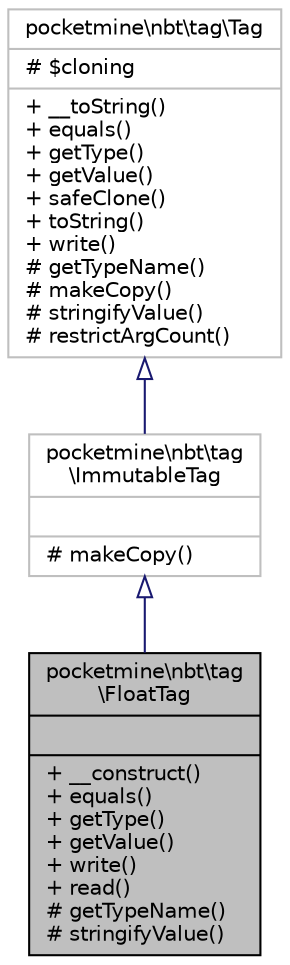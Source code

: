digraph "pocketmine\nbt\tag\FloatTag"
{
 // INTERACTIVE_SVG=YES
 // LATEX_PDF_SIZE
  edge [fontname="Helvetica",fontsize="10",labelfontname="Helvetica",labelfontsize="10"];
  node [fontname="Helvetica",fontsize="10",shape=record];
  Node1 [label="{pocketmine\\nbt\\tag\l\\FloatTag\n||+ __construct()\l+ equals()\l+ getType()\l+ getValue()\l+ write()\l+ read()\l# getTypeName()\l# stringifyValue()\l}",height=0.2,width=0.4,color="black", fillcolor="grey75", style="filled", fontcolor="black",tooltip=" "];
  Node2 -> Node1 [dir="back",color="midnightblue",fontsize="10",style="solid",arrowtail="onormal",fontname="Helvetica"];
  Node2 [label="{pocketmine\\nbt\\tag\l\\ImmutableTag\n||# makeCopy()\l}",height=0.2,width=0.4,color="grey75", fillcolor="white", style="filled",URL="$dc/ddf/classpocketmine_1_1nbt_1_1tag_1_1_immutable_tag.html",tooltip=" "];
  Node3 -> Node2 [dir="back",color="midnightblue",fontsize="10",style="solid",arrowtail="onormal",fontname="Helvetica"];
  Node3 [label="{pocketmine\\nbt\\tag\\Tag\n|# $cloning\l|+ __toString()\l+ equals()\l+ getType()\l+ getValue()\l+ safeClone()\l+ toString()\l+ write()\l# getTypeName()\l# makeCopy()\l# stringifyValue()\l# restrictArgCount()\l}",height=0.2,width=0.4,color="grey75", fillcolor="white", style="filled",URL="$dc/d26/classpocketmine_1_1nbt_1_1tag_1_1_tag.html",tooltip=" "];
}

